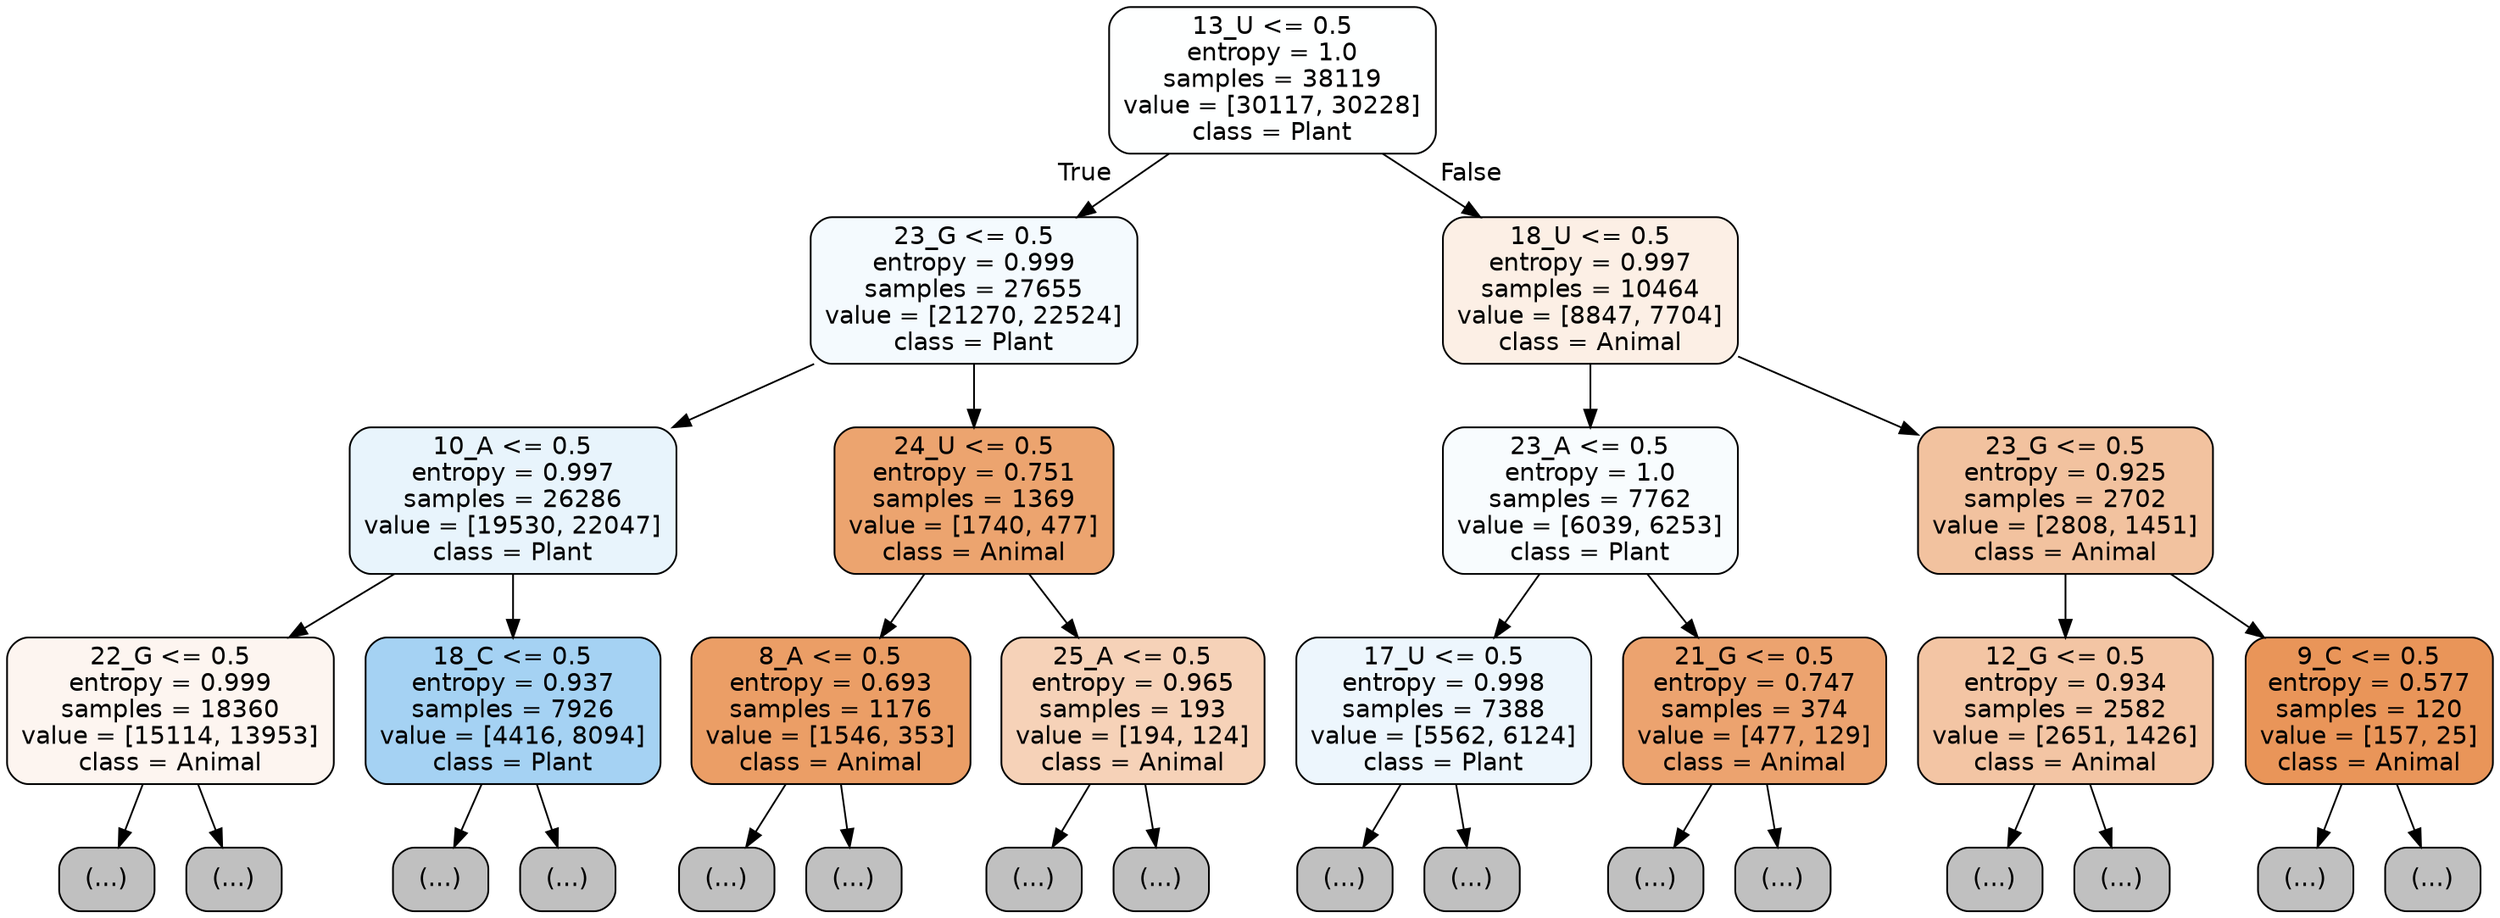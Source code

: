 digraph Tree {
node [shape=box, style="filled, rounded", color="black", fontname="helvetica"] ;
edge [fontname="helvetica"] ;
0 [label="13_U <= 0.5\nentropy = 1.0\nsamples = 38119\nvalue = [30117, 30228]\nclass = Plant", fillcolor="#feffff"] ;
1 [label="23_G <= 0.5\nentropy = 0.999\nsamples = 27655\nvalue = [21270, 22524]\nclass = Plant", fillcolor="#f4fafe"] ;
0 -> 1 [labeldistance=2.5, labelangle=45, headlabel="True"] ;
2 [label="10_A <= 0.5\nentropy = 0.997\nsamples = 26286\nvalue = [19530, 22047]\nclass = Plant", fillcolor="#e8f4fc"] ;
1 -> 2 ;
3 [label="22_G <= 0.5\nentropy = 0.999\nsamples = 18360\nvalue = [15114, 13953]\nclass = Animal", fillcolor="#fdf5f0"] ;
2 -> 3 ;
4 [label="(...)", fillcolor="#C0C0C0"] ;
3 -> 4 ;
7887 [label="(...)", fillcolor="#C0C0C0"] ;
3 -> 7887 ;
8870 [label="18_C <= 0.5\nentropy = 0.937\nsamples = 7926\nvalue = [4416, 8094]\nclass = Plant", fillcolor="#a5d2f3"] ;
2 -> 8870 ;
8871 [label="(...)", fillcolor="#C0C0C0"] ;
8870 -> 8871 ;
10974 [label="(...)", fillcolor="#C0C0C0"] ;
8870 -> 10974 ;
11633 [label="24_U <= 0.5\nentropy = 0.751\nsamples = 1369\nvalue = [1740, 477]\nclass = Animal", fillcolor="#eca46f"] ;
1 -> 11633 ;
11634 [label="8_A <= 0.5\nentropy = 0.693\nsamples = 1176\nvalue = [1546, 353]\nclass = Animal", fillcolor="#eb9e66"] ;
11633 -> 11634 ;
11635 [label="(...)", fillcolor="#C0C0C0"] ;
11634 -> 11635 ;
11946 [label="(...)", fillcolor="#C0C0C0"] ;
11634 -> 11946 ;
12045 [label="25_A <= 0.5\nentropy = 0.965\nsamples = 193\nvalue = [194, 124]\nclass = Animal", fillcolor="#f6d2b8"] ;
11633 -> 12045 ;
12046 [label="(...)", fillcolor="#C0C0C0"] ;
12045 -> 12046 ;
12127 [label="(...)", fillcolor="#C0C0C0"] ;
12045 -> 12127 ;
12132 [label="18_U <= 0.5\nentropy = 0.997\nsamples = 10464\nvalue = [8847, 7704]\nclass = Animal", fillcolor="#fcefe5"] ;
0 -> 12132 [labeldistance=2.5, labelangle=-45, headlabel="False"] ;
12133 [label="23_A <= 0.5\nentropy = 1.0\nsamples = 7762\nvalue = [6039, 6253]\nclass = Plant", fillcolor="#f8fcfe"] ;
12132 -> 12133 ;
12134 [label="17_U <= 0.5\nentropy = 0.998\nsamples = 7388\nvalue = [5562, 6124]\nclass = Plant", fillcolor="#edf6fd"] ;
12133 -> 12134 ;
12135 [label="(...)", fillcolor="#C0C0C0"] ;
12134 -> 12135 ;
14546 [label="(...)", fillcolor="#C0C0C0"] ;
12134 -> 14546 ;
15517 [label="21_G <= 0.5\nentropy = 0.747\nsamples = 374\nvalue = [477, 129]\nclass = Animal", fillcolor="#eca36f"] ;
12133 -> 15517 ;
15518 [label="(...)", fillcolor="#C0C0C0"] ;
15517 -> 15518 ;
15633 [label="(...)", fillcolor="#C0C0C0"] ;
15517 -> 15633 ;
15682 [label="23_G <= 0.5\nentropy = 0.925\nsamples = 2702\nvalue = [2808, 1451]\nclass = Animal", fillcolor="#f2c29f"] ;
12132 -> 15682 ;
15683 [label="12_G <= 0.5\nentropy = 0.934\nsamples = 2582\nvalue = [2651, 1426]\nclass = Animal", fillcolor="#f3c5a4"] ;
15682 -> 15683 ;
15684 [label="(...)", fillcolor="#C0C0C0"] ;
15683 -> 15684 ;
16643 [label="(...)", fillcolor="#C0C0C0"] ;
15683 -> 16643 ;
16944 [label="9_C <= 0.5\nentropy = 0.577\nsamples = 120\nvalue = [157, 25]\nclass = Animal", fillcolor="#e99559"] ;
15682 -> 16944 ;
16945 [label="(...)", fillcolor="#C0C0C0"] ;
16944 -> 16945 ;
16964 [label="(...)", fillcolor="#C0C0C0"] ;
16944 -> 16964 ;
}